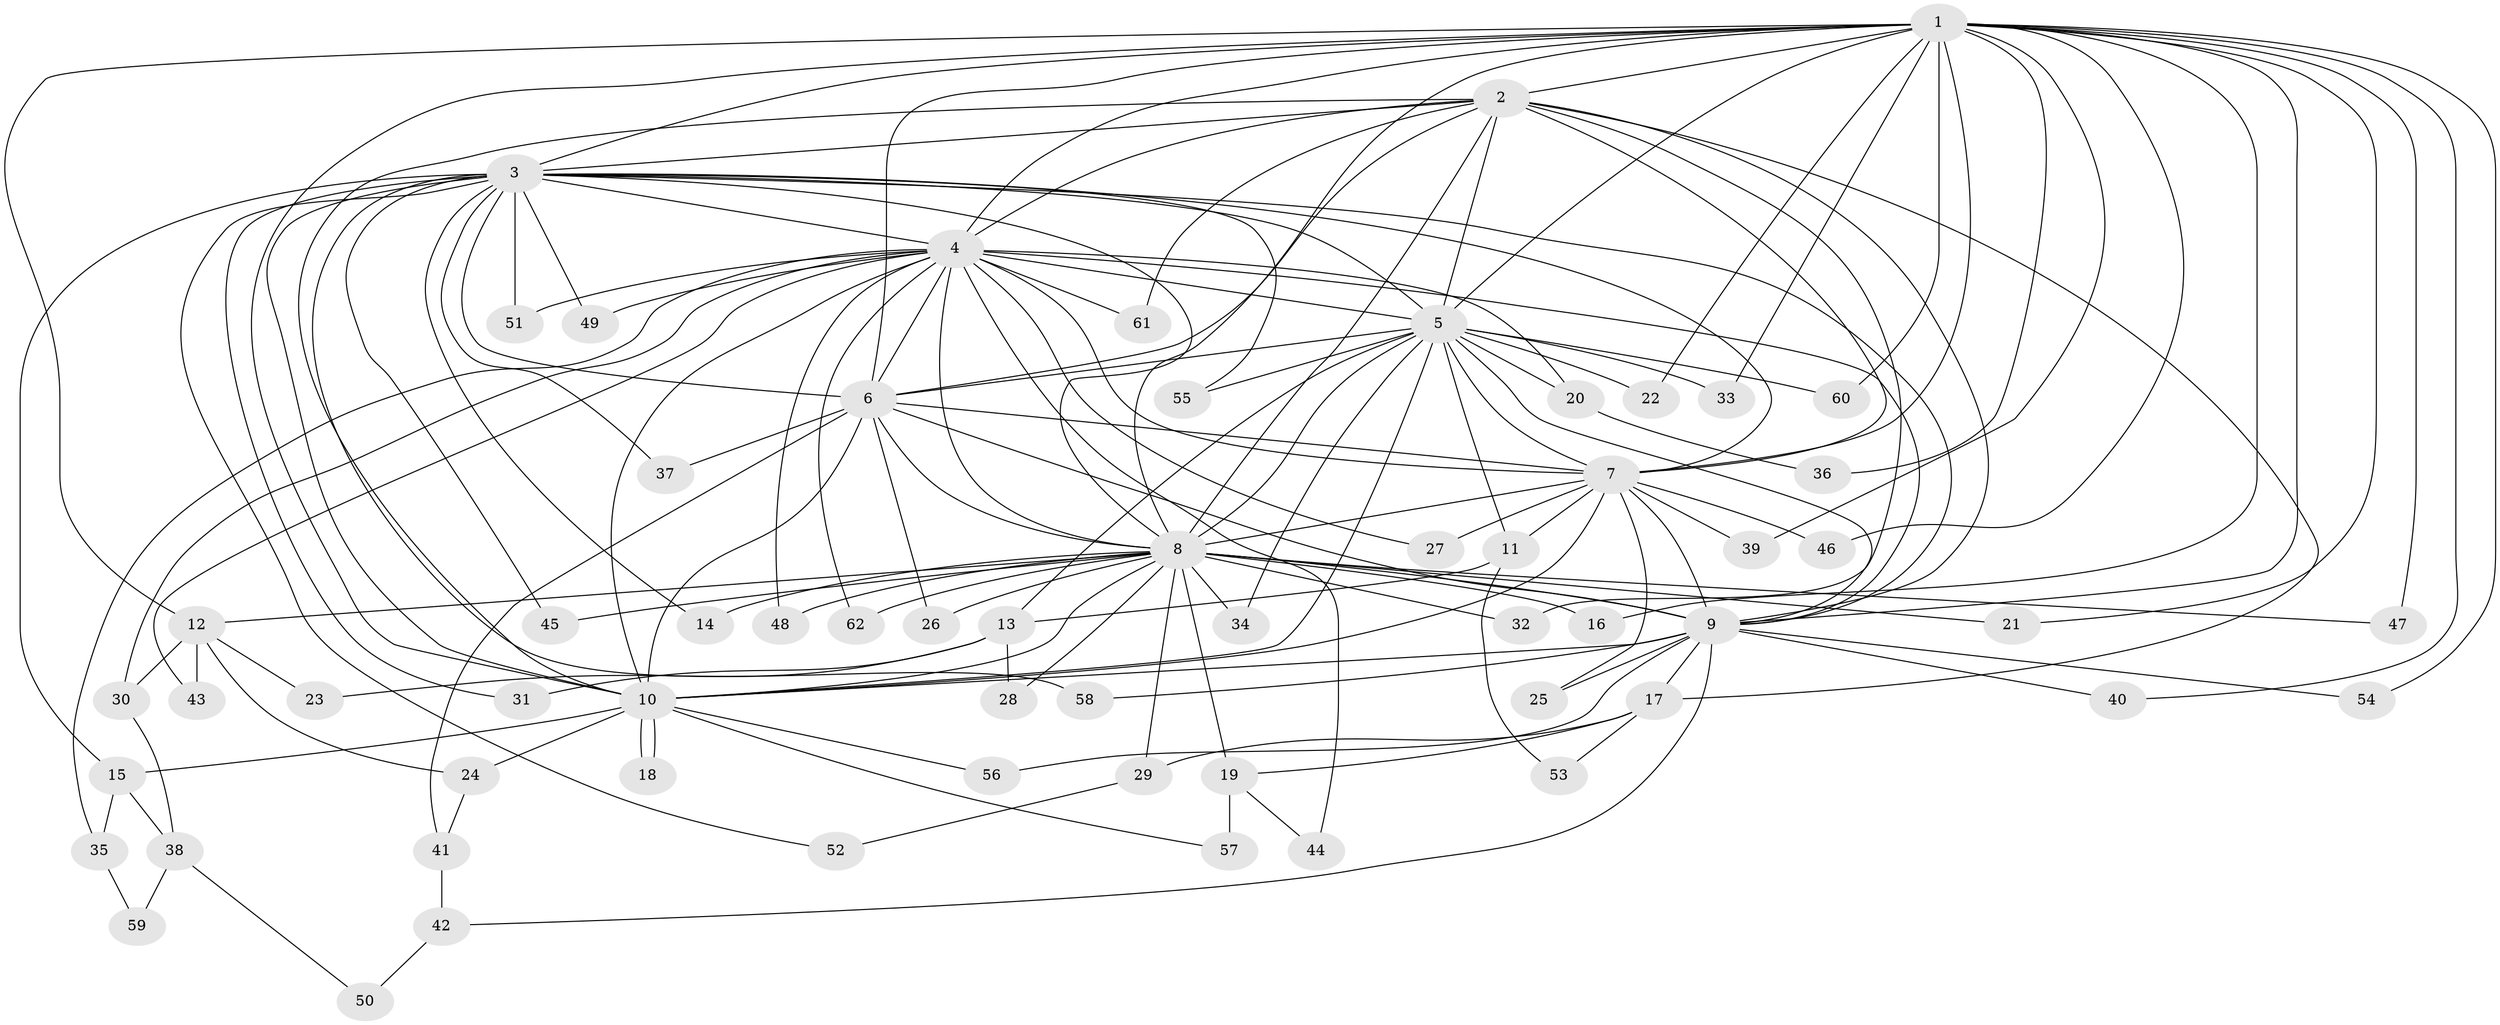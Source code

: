 // Generated by graph-tools (version 1.1) at 2025/25/03/09/25 03:25:50]
// undirected, 62 vertices, 149 edges
graph export_dot {
graph [start="1"]
  node [color=gray90,style=filled];
  1;
  2;
  3;
  4;
  5;
  6;
  7;
  8;
  9;
  10;
  11;
  12;
  13;
  14;
  15;
  16;
  17;
  18;
  19;
  20;
  21;
  22;
  23;
  24;
  25;
  26;
  27;
  28;
  29;
  30;
  31;
  32;
  33;
  34;
  35;
  36;
  37;
  38;
  39;
  40;
  41;
  42;
  43;
  44;
  45;
  46;
  47;
  48;
  49;
  50;
  51;
  52;
  53;
  54;
  55;
  56;
  57;
  58;
  59;
  60;
  61;
  62;
  1 -- 2;
  1 -- 3;
  1 -- 4;
  1 -- 5;
  1 -- 6;
  1 -- 7;
  1 -- 8;
  1 -- 9;
  1 -- 10;
  1 -- 12;
  1 -- 16;
  1 -- 21;
  1 -- 22;
  1 -- 33;
  1 -- 36;
  1 -- 39;
  1 -- 40;
  1 -- 46;
  1 -- 47;
  1 -- 54;
  1 -- 60;
  2 -- 3;
  2 -- 4;
  2 -- 5;
  2 -- 6;
  2 -- 7;
  2 -- 8;
  2 -- 9;
  2 -- 10;
  2 -- 17;
  2 -- 32;
  2 -- 61;
  3 -- 4;
  3 -- 5;
  3 -- 6;
  3 -- 7;
  3 -- 8;
  3 -- 9;
  3 -- 10;
  3 -- 14;
  3 -- 15;
  3 -- 31;
  3 -- 37;
  3 -- 45;
  3 -- 49;
  3 -- 51;
  3 -- 52;
  3 -- 55;
  3 -- 58;
  4 -- 5;
  4 -- 6;
  4 -- 7;
  4 -- 8;
  4 -- 9;
  4 -- 10;
  4 -- 20;
  4 -- 27;
  4 -- 30;
  4 -- 35;
  4 -- 43;
  4 -- 44;
  4 -- 48;
  4 -- 49;
  4 -- 51;
  4 -- 61;
  4 -- 62;
  5 -- 6;
  5 -- 7;
  5 -- 8;
  5 -- 9;
  5 -- 10;
  5 -- 11;
  5 -- 13;
  5 -- 20;
  5 -- 22;
  5 -- 33;
  5 -- 34;
  5 -- 55;
  5 -- 60;
  6 -- 7;
  6 -- 8;
  6 -- 9;
  6 -- 10;
  6 -- 26;
  6 -- 37;
  6 -- 41;
  7 -- 8;
  7 -- 9;
  7 -- 10;
  7 -- 11;
  7 -- 25;
  7 -- 27;
  7 -- 39;
  7 -- 46;
  8 -- 9;
  8 -- 10;
  8 -- 12;
  8 -- 14;
  8 -- 16;
  8 -- 19;
  8 -- 21;
  8 -- 26;
  8 -- 28;
  8 -- 29;
  8 -- 32;
  8 -- 34;
  8 -- 45;
  8 -- 47;
  8 -- 48;
  8 -- 62;
  9 -- 10;
  9 -- 17;
  9 -- 25;
  9 -- 40;
  9 -- 42;
  9 -- 54;
  9 -- 56;
  9 -- 58;
  10 -- 15;
  10 -- 18;
  10 -- 18;
  10 -- 24;
  10 -- 56;
  10 -- 57;
  11 -- 13;
  11 -- 53;
  12 -- 23;
  12 -- 24;
  12 -- 30;
  12 -- 43;
  13 -- 23;
  13 -- 28;
  13 -- 31;
  15 -- 35;
  15 -- 38;
  17 -- 19;
  17 -- 29;
  17 -- 53;
  19 -- 44;
  19 -- 57;
  20 -- 36;
  24 -- 41;
  29 -- 52;
  30 -- 38;
  35 -- 59;
  38 -- 50;
  38 -- 59;
  41 -- 42;
  42 -- 50;
}
